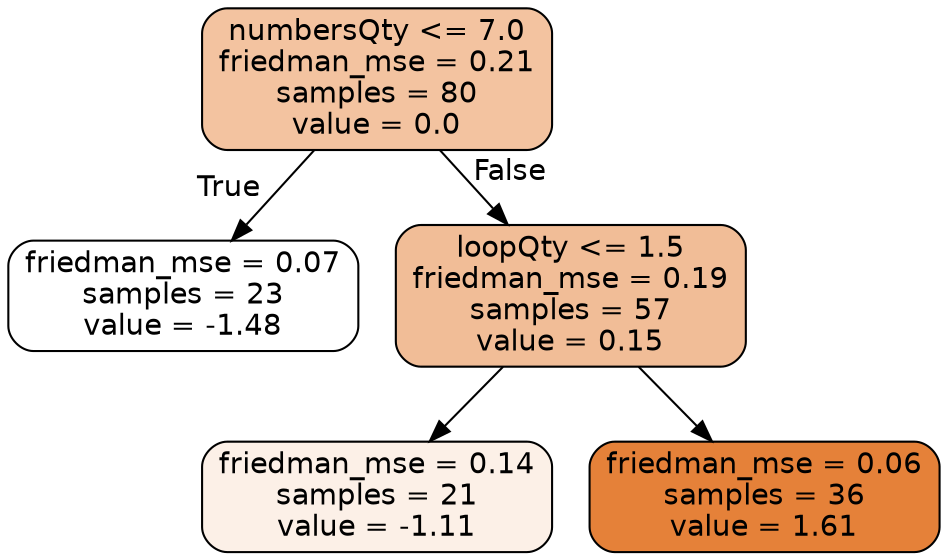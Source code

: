digraph Tree {
node [shape=box, style="filled, rounded", color="black", fontname="helvetica"] ;
edge [fontname="helvetica"] ;
0 [label="numbersQty <= 7.0\nfriedman_mse = 0.21\nsamples = 80\nvalue = 0.0", fillcolor="#f3c3a0"] ;
1 [label="friedman_mse = 0.07\nsamples = 23\nvalue = -1.48", fillcolor="#ffffff"] ;
0 -> 1 [labeldistance=2.5, labelangle=45, headlabel="True"] ;
2 [label="loopQty <= 1.5\nfriedman_mse = 0.19\nsamples = 57\nvalue = 0.15", fillcolor="#f1bd97"] ;
0 -> 2 [labeldistance=2.5, labelangle=-45, headlabel="False"] ;
3 [label="friedman_mse = 0.14\nsamples = 21\nvalue = -1.11", fillcolor="#fcf0e7"] ;
2 -> 3 ;
4 [label="friedman_mse = 0.06\nsamples = 36\nvalue = 1.61", fillcolor="#e58139"] ;
2 -> 4 ;
}
